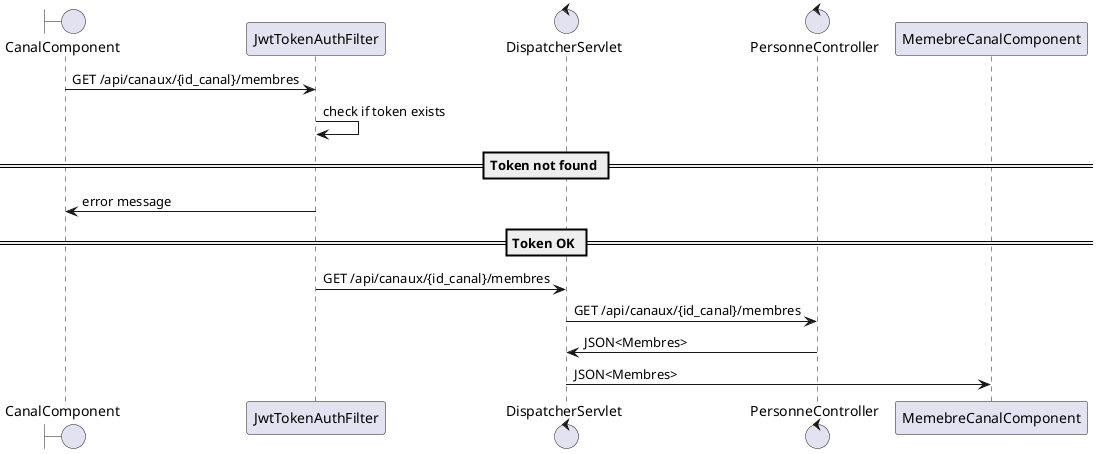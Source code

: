 == listerMembresDuCanal ==

@startuml
boundary CanalComponent
participant JwtTokenAuthFilter
control DispatcherServlet 
control PersonneController 

CanalComponent -> JwtTokenAuthFilter : GET /api/canaux/{id_canal}/membres
JwtTokenAuthFilter -> JwtTokenAuthFilter : check if token exists
==Token not found ==
JwtTokenAuthFilter -> CanalComponent : error message 
==Token OK ==
JwtTokenAuthFilter -> DispatcherServlet : GET /api/canaux/{id_canal}/membres 
DispatcherServlet -> PersonneController : GET /api/canaux/{id_canal}/membres
PersonneController -> DispatcherServlet : JSON<Membres>
DispatcherServlet -> MemebreCanalComponent : JSON<Membres>
@enduml